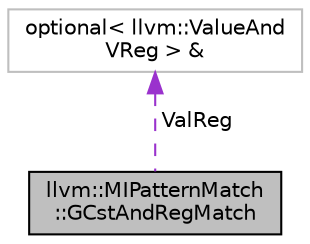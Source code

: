 digraph "llvm::MIPatternMatch::GCstAndRegMatch"
{
 // LATEX_PDF_SIZE
  bgcolor="transparent";
  edge [fontname="Helvetica",fontsize="10",labelfontname="Helvetica",labelfontsize="10"];
  node [fontname="Helvetica",fontsize="10",shape=record];
  Node1 [label="llvm::MIPatternMatch\l::GCstAndRegMatch",height=0.2,width=0.4,color="black", fillcolor="grey75", style="filled", fontcolor="black",tooltip=" "];
  Node2 -> Node1 [dir="back",color="darkorchid3",fontsize="10",style="dashed",label=" ValReg" ,fontname="Helvetica"];
  Node2 [label="optional\< llvm::ValueAnd\lVReg \> &",height=0.2,width=0.4,color="grey75",tooltip=" "];
}
